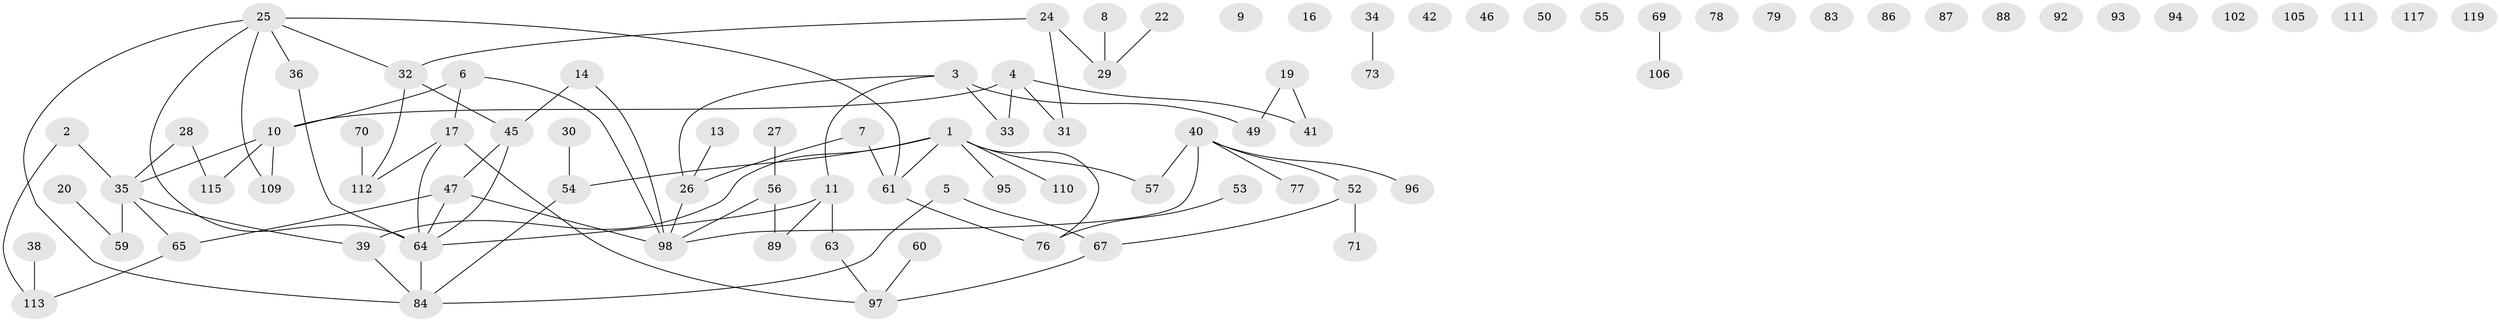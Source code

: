 // original degree distribution, {4: 0.10743801652892562, 2: 0.2644628099173554, 3: 0.2066115702479339, 1: 0.19834710743801653, 0: 0.1652892561983471, 5: 0.04132231404958678, 6: 0.01652892561983471}
// Generated by graph-tools (version 1.1) at 2025/41/03/06/25 10:41:21]
// undirected, 86 vertices, 88 edges
graph export_dot {
graph [start="1"]
  node [color=gray90,style=filled];
  1 [super="+23"];
  2 [super="+58"];
  3 [super="+18"];
  4 [super="+121"];
  5 [super="+82"];
  6 [super="+12"];
  7 [super="+21"];
  8;
  9;
  10 [super="+15"];
  11;
  13 [super="+107"];
  14;
  16;
  17 [super="+72"];
  19 [super="+48"];
  20 [super="+101"];
  22;
  24;
  25 [super="+104"];
  26 [super="+43"];
  27;
  28;
  29 [super="+44"];
  30 [super="+37"];
  31;
  32 [super="+75"];
  33;
  34;
  35 [super="+108"];
  36;
  38 [super="+66"];
  39 [super="+51"];
  40 [super="+62"];
  41;
  42;
  45 [super="+103"];
  46;
  47 [super="+90"];
  49;
  50;
  52;
  53;
  54 [super="+81"];
  55;
  56 [super="+100"];
  57;
  59 [super="+74"];
  60 [super="+68"];
  61 [super="+85"];
  63 [super="+114"];
  64 [super="+80"];
  65 [super="+118"];
  67 [super="+116"];
  69 [super="+91"];
  70;
  71;
  73;
  76;
  77;
  78;
  79;
  83;
  84;
  86;
  87;
  88;
  89;
  92;
  93;
  94;
  95;
  96;
  97 [super="+99"];
  98 [super="+120"];
  102;
  105;
  106;
  109;
  110;
  111;
  112;
  113;
  115;
  117;
  119;
  1 -- 61 [weight=2];
  1 -- 95;
  1 -- 110;
  1 -- 54;
  1 -- 39;
  1 -- 57;
  1 -- 76;
  2 -- 113;
  2 -- 35;
  3 -- 26;
  3 -- 33;
  3 -- 11;
  3 -- 49;
  4 -- 31;
  4 -- 33;
  4 -- 41;
  4 -- 10;
  5 -- 84;
  5 -- 67;
  6 -- 10;
  6 -- 98;
  6 -- 17;
  7 -- 61;
  7 -- 26;
  8 -- 29;
  10 -- 109;
  10 -- 115;
  10 -- 35;
  11 -- 63;
  11 -- 64;
  11 -- 89;
  13 -- 26;
  14 -- 45;
  14 -- 98;
  17 -- 64;
  17 -- 112;
  17 -- 97;
  19 -- 41;
  19 -- 49;
  20 -- 59;
  22 -- 29;
  24 -- 31;
  24 -- 32;
  24 -- 29;
  25 -- 32;
  25 -- 36;
  25 -- 61;
  25 -- 64;
  25 -- 84;
  25 -- 109;
  26 -- 98;
  27 -- 56;
  28 -- 35;
  28 -- 115;
  30 -- 54;
  32 -- 112;
  32 -- 45;
  34 -- 73;
  35 -- 65;
  35 -- 59;
  35 -- 39;
  36 -- 64;
  38 -- 113;
  39 -- 84;
  40 -- 96;
  40 -- 52;
  40 -- 57;
  40 -- 77;
  40 -- 98;
  45 -- 64 [weight=2];
  45 -- 47;
  47 -- 98;
  47 -- 64;
  47 -- 65;
  52 -- 71;
  52 -- 67;
  53 -- 76;
  54 -- 84;
  56 -- 89 [weight=2];
  56 -- 98;
  60 -- 97;
  61 -- 76;
  63 -- 97;
  64 -- 84;
  65 -- 113;
  67 -- 97;
  69 -- 106;
  70 -- 112;
}
